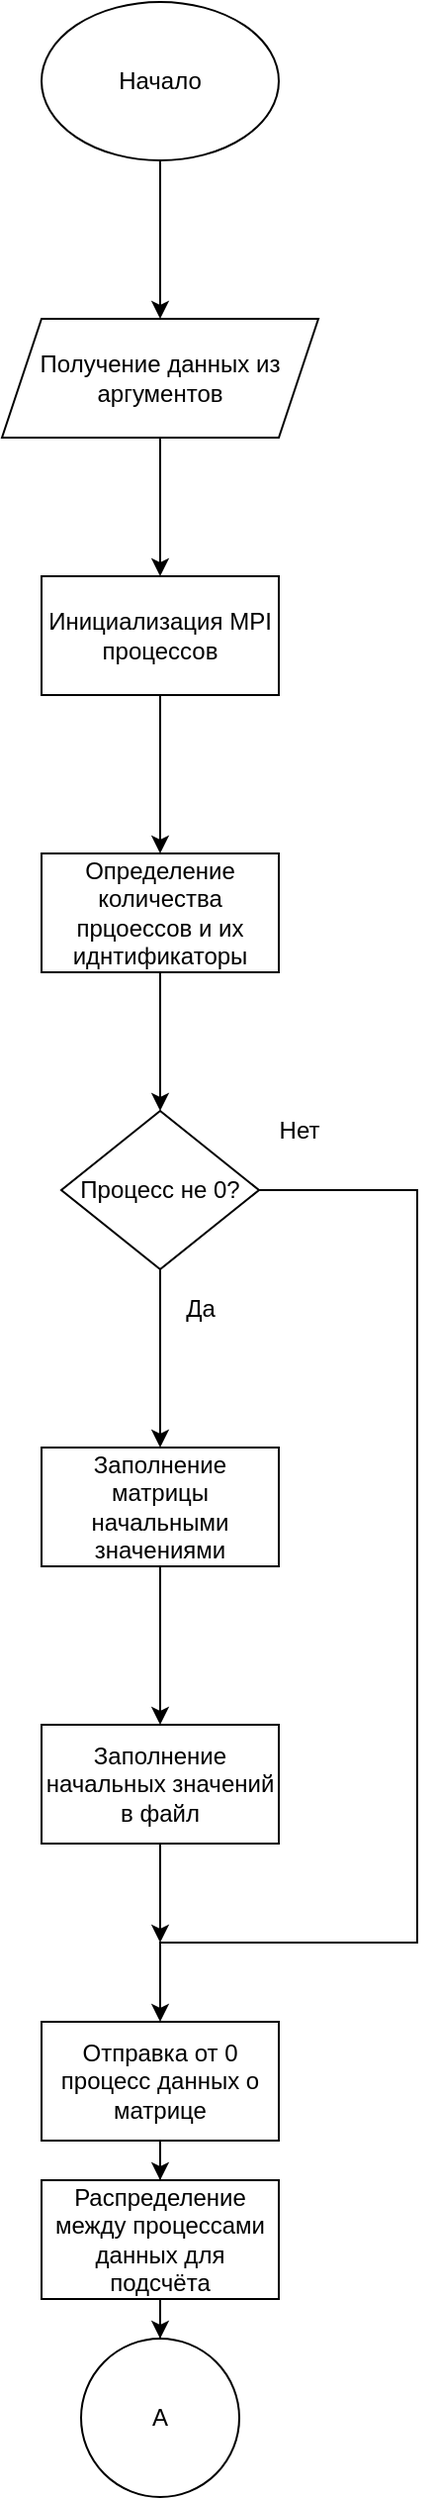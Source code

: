 <mxfile version="18.0.6" type="device"><diagram id="8j4soq-yiO-y8n2wxHQ-" name="Страница 1"><mxGraphModel dx="1102" dy="2034" grid="1" gridSize="10" guides="1" tooltips="1" connect="1" arrows="1" fold="1" page="1" pageScale="1" pageWidth="827" pageHeight="1169" math="0" shadow="0"><root><mxCell id="0"/><mxCell id="1" parent="0"/><mxCell id="P1HMPFs_EhYrVEQ-yFqL-3" style="edgeStyle=orthogonalEdgeStyle;rounded=0;orthogonalLoop=1;jettySize=auto;html=1;" parent="1" source="P1HMPFs_EhYrVEQ-yFqL-1" target="P1HMPFs_EhYrVEQ-yFqL-2" edge="1"><mxGeometry relative="1" as="geometry"/></mxCell><mxCell id="P1HMPFs_EhYrVEQ-yFqL-1" value="Начало" style="ellipse;whiteSpace=wrap;html=1;" parent="1" vertex="1"><mxGeometry x="360" y="-140" width="120" height="80" as="geometry"/></mxCell><mxCell id="P1HMPFs_EhYrVEQ-yFqL-5" style="edgeStyle=orthogonalEdgeStyle;rounded=0;orthogonalLoop=1;jettySize=auto;html=1;entryX=0.5;entryY=0;entryDx=0;entryDy=0;" parent="1" source="P1HMPFs_EhYrVEQ-yFqL-2" target="P1HMPFs_EhYrVEQ-yFqL-4" edge="1"><mxGeometry relative="1" as="geometry"/></mxCell><mxCell id="P1HMPFs_EhYrVEQ-yFqL-2" value="Получение данных из аргументов" style="shape=parallelogram;perimeter=parallelogramPerimeter;whiteSpace=wrap;html=1;fixedSize=1;" parent="1" vertex="1"><mxGeometry x="340" y="20" width="160" height="60" as="geometry"/></mxCell><mxCell id="P1HMPFs_EhYrVEQ-yFqL-7" value="" style="edgeStyle=orthogonalEdgeStyle;rounded=0;orthogonalLoop=1;jettySize=auto;html=1;" parent="1" source="P1HMPFs_EhYrVEQ-yFqL-4" target="P1HMPFs_EhYrVEQ-yFqL-6" edge="1"><mxGeometry relative="1" as="geometry"/></mxCell><mxCell id="P1HMPFs_EhYrVEQ-yFqL-4" value="Инициализация MPI процессов" style="rounded=0;whiteSpace=wrap;html=1;" parent="1" vertex="1"><mxGeometry x="360" y="150" width="120" height="60" as="geometry"/></mxCell><mxCell id="P1HMPFs_EhYrVEQ-yFqL-9" value="" style="edgeStyle=orthogonalEdgeStyle;rounded=0;orthogonalLoop=1;jettySize=auto;html=1;" parent="1" source="P1HMPFs_EhYrVEQ-yFqL-6" target="P1HMPFs_EhYrVEQ-yFqL-8" edge="1"><mxGeometry relative="1" as="geometry"/></mxCell><mxCell id="P1HMPFs_EhYrVEQ-yFqL-6" value="Определение количества прцоессов и их иднтификаторы" style="rounded=0;whiteSpace=wrap;html=1;" parent="1" vertex="1"><mxGeometry x="360" y="290" width="120" height="60" as="geometry"/></mxCell><mxCell id="P1HMPFs_EhYrVEQ-yFqL-11" value="" style="edgeStyle=orthogonalEdgeStyle;rounded=0;orthogonalLoop=1;jettySize=auto;html=1;" parent="1" source="P1HMPFs_EhYrVEQ-yFqL-8" target="P1HMPFs_EhYrVEQ-yFqL-10" edge="1"><mxGeometry relative="1" as="geometry"/></mxCell><mxCell id="P1HMPFs_EhYrVEQ-yFqL-14" style="edgeStyle=orthogonalEdgeStyle;rounded=0;orthogonalLoop=1;jettySize=auto;html=1;exitX=1;exitY=0.5;exitDx=0;exitDy=0;" parent="1" source="P1HMPFs_EhYrVEQ-yFqL-8" edge="1"><mxGeometry relative="1" as="geometry"><mxPoint x="420" y="880" as="targetPoint"/><Array as="points"><mxPoint x="550" y="460"/><mxPoint x="550" y="840"/><mxPoint x="420" y="840"/></Array></mxGeometry></mxCell><mxCell id="P1HMPFs_EhYrVEQ-yFqL-8" value="Процесс не 0?" style="rhombus;whiteSpace=wrap;html=1;rounded=0;" parent="1" vertex="1"><mxGeometry x="370" y="420" width="100" height="80" as="geometry"/></mxCell><mxCell id="P1HMPFs_EhYrVEQ-yFqL-13" value="" style="edgeStyle=orthogonalEdgeStyle;rounded=0;orthogonalLoop=1;jettySize=auto;html=1;" parent="1" source="P1HMPFs_EhYrVEQ-yFqL-10" target="P1HMPFs_EhYrVEQ-yFqL-12" edge="1"><mxGeometry relative="1" as="geometry"/></mxCell><mxCell id="P1HMPFs_EhYrVEQ-yFqL-10" value="Заполнение матрицы начальными значениями" style="whiteSpace=wrap;html=1;rounded=0;" parent="1" vertex="1"><mxGeometry x="360" y="590" width="120" height="60" as="geometry"/></mxCell><mxCell id="P1HMPFs_EhYrVEQ-yFqL-15" style="edgeStyle=orthogonalEdgeStyle;rounded=0;orthogonalLoop=1;jettySize=auto;html=1;" parent="1" source="P1HMPFs_EhYrVEQ-yFqL-12" edge="1"><mxGeometry relative="1" as="geometry"><mxPoint x="420" y="840" as="targetPoint"/></mxGeometry></mxCell><mxCell id="P1HMPFs_EhYrVEQ-yFqL-12" value="Заполнение начальных значений в файл" style="whiteSpace=wrap;html=1;rounded=0;" parent="1" vertex="1"><mxGeometry x="360" y="730" width="120" height="60" as="geometry"/></mxCell><mxCell id="P1HMPFs_EhYrVEQ-yFqL-18" value="" style="edgeStyle=orthogonalEdgeStyle;rounded=0;orthogonalLoop=1;jettySize=auto;html=1;" parent="1" source="P1HMPFs_EhYrVEQ-yFqL-16" target="P1HMPFs_EhYrVEQ-yFqL-17" edge="1"><mxGeometry relative="1" as="geometry"/></mxCell><mxCell id="P1HMPFs_EhYrVEQ-yFqL-16" value="Отправка от 0 процесс данных о матрице" style="rounded=0;whiteSpace=wrap;html=1;" parent="1" vertex="1"><mxGeometry x="360" y="880" width="120" height="60" as="geometry"/></mxCell><mxCell id="OgJkGvnBz39-vCkASd50-5" value="" style="edgeStyle=orthogonalEdgeStyle;rounded=0;orthogonalLoop=1;jettySize=auto;html=1;" parent="1" source="P1HMPFs_EhYrVEQ-yFqL-17" target="OgJkGvnBz39-vCkASd50-4" edge="1"><mxGeometry relative="1" as="geometry"/></mxCell><mxCell id="P1HMPFs_EhYrVEQ-yFqL-17" value="Распределение между процессами данных для подсчёта" style="rounded=0;whiteSpace=wrap;html=1;" parent="1" vertex="1"><mxGeometry x="360" y="960" width="120" height="60" as="geometry"/></mxCell><mxCell id="OgJkGvnBz39-vCkASd50-4" value="A" style="ellipse;whiteSpace=wrap;html=1;aspect=fixed;" parent="1" vertex="1"><mxGeometry x="380" y="1040" width="80" height="80" as="geometry"/></mxCell><mxCell id="Fho-VPktmZ7C9E_ZHpZX-1" value="Да" style="text;html=1;align=center;verticalAlign=middle;resizable=0;points=[];autosize=1;strokeColor=none;fillColor=none;" vertex="1" parent="1"><mxGeometry x="425" y="510" width="30" height="20" as="geometry"/></mxCell><mxCell id="Fho-VPktmZ7C9E_ZHpZX-2" value="Нет" style="text;html=1;align=center;verticalAlign=middle;resizable=0;points=[];autosize=1;strokeColor=none;fillColor=none;" vertex="1" parent="1"><mxGeometry x="470" y="420" width="40" height="20" as="geometry"/></mxCell></root></mxGraphModel></diagram></mxfile>